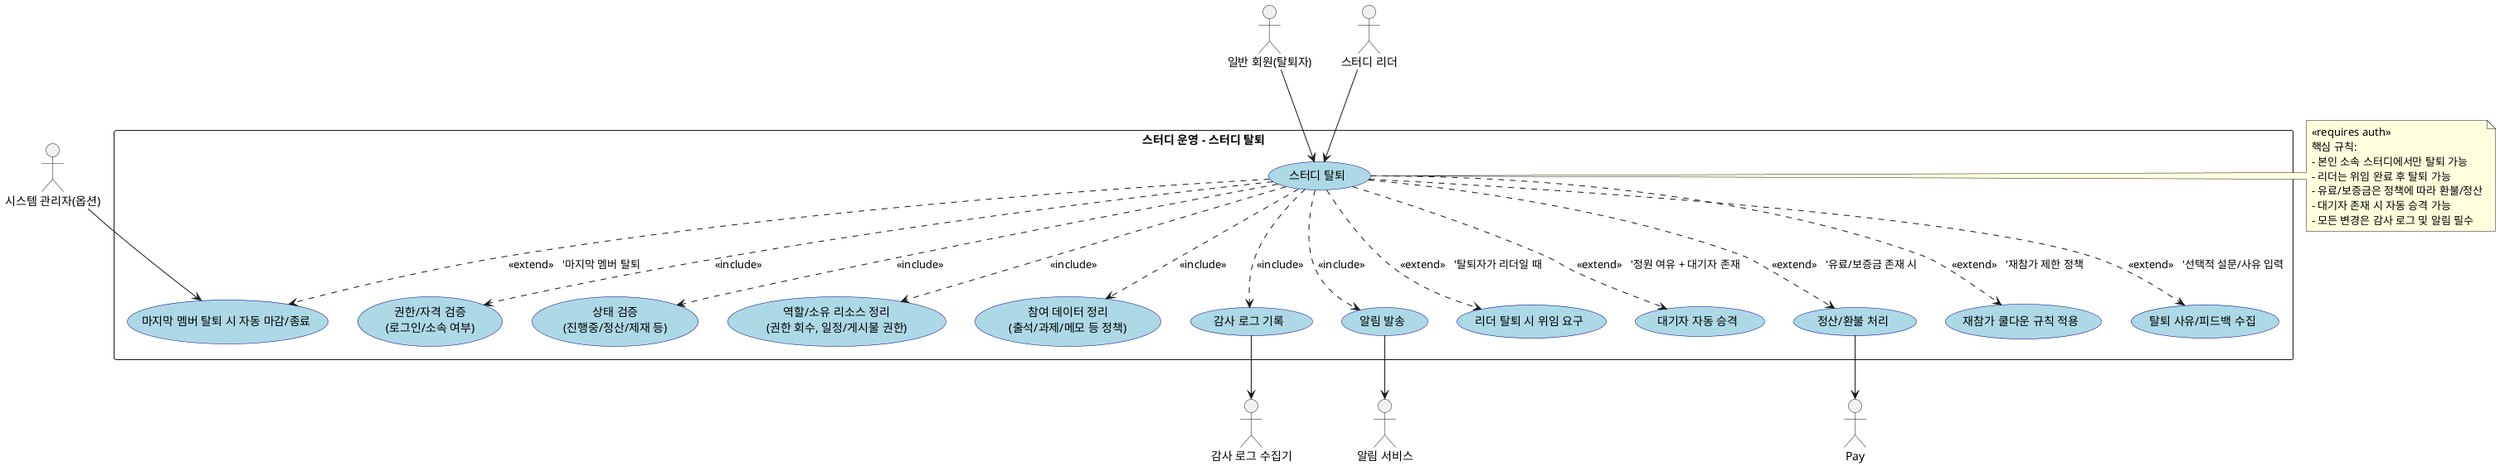 @startuml
' 스터디 운영 - 스터디 탈퇴 Use Case Diagram

skinparam packageStyle rectangle
skinparam usecase {
  BackgroundColor LightBlue
  BorderColor DarkBlue
}

' === Actors ===
actor "일반 회원(탈퇴자)" as Member
actor "스터디 리더" as Leader
actor "시스템 관리자(옵션)" as Admin
actor "알림 서비스" as Noti
actor "감사 로그 수집기" as Audit

' === System Boundary ===
rectangle "스터디 운영 - 스터디 탈퇴" as LeaveStudy {

  ' 메인 UC
  usecase "스터디 탈퇴" as UC_Leave

  ' 항상 수행되는 교차 관심사 (include)
  usecase "권한/자격 검증\n(로그인/소속 여부)" as UC_Authz
  usecase "상태 검증\n(진행중/정산/제재 등)" as UC_Validate
  usecase "역할/소유 리소스 정리\n(권한 회수, 일정/게시물 권한)" as UC_RoleCleanup
  usecase "참여 데이터 정리\n(출석/과제/메모 등 정책)" as UC_DataCleanup
  usecase "감사 로그 기록" as UC_Audit
  usecase "알림 발송" as UC_Notify

  ' 조건부/선택 흐름 (extend)
  usecase "리더 탈퇴 시 위임 요구" as UC_DelegateRequired
  usecase "대기자 자동 승격" as UC_WaitlistAuto
  usecase "정산/환불 처리" as UC_Refund
  usecase "재참가 쿨다운 규칙 적용" as UC_Cooldown
  usecase "마지막 멤버 탈퇴 시 자동 마감/종료" as UC_AutoClose
  usecase "탈퇴 사유/피드백 수집" as UC_Feedback
}

' === 실행자 연결 ===
Member --> UC_Leave
Leader --> UC_Leave
Admin  --> UC_AutoClose

' === include: 공통 교차 관심사 ===
UC_Leave ..> UC_Authz       : <<include>>
UC_Leave ..> UC_Validate    : <<include>>
UC_Leave ..> UC_RoleCleanup : <<include>>
UC_Leave ..> UC_DataCleanup : <<include>>
UC_Leave ..> UC_Audit       : <<include>>
UC_Leave ..> UC_Notify      : <<include>>

' === extend: 조건부/선택 흐름 ===
UC_Leave ..> UC_DelegateRequired : <<extend>>   '탈퇴자가 리더일 때
UC_Leave ..> UC_WaitlistAuto     : <<extend>>   '정원 여유 + 대기자 존재
UC_Leave ..> UC_Refund           : <<extend>>   '유료/보증금 존재 시
UC_Leave ..> UC_Cooldown         : <<extend>>   '재참가 제한 정책
UC_Leave ..> UC_AutoClose        : <<extend>>   '마지막 멤버 탈퇴
UC_Leave ..> UC_Feedback         : <<extend>>   '선택적 설문/사유 입력

' === 외부 시스템 연동 ===
UC_Audit --> Audit
UC_Notify --> Noti
UC_Refund --> Pay

' === Notes ===
note right of UC_Leave
«requires auth»
핵심 규칙:
- 본인 소속 스터디에서만 탈퇴 가능
- 리더는 위임 완료 후 탈퇴 가능
- 유료/보증금은 정책에 따라 환불/정산
- 대기자 존재 시 자동 승격 가능
- 모든 변경은 감사 로그 및 알림 필수
end note

@enduml
